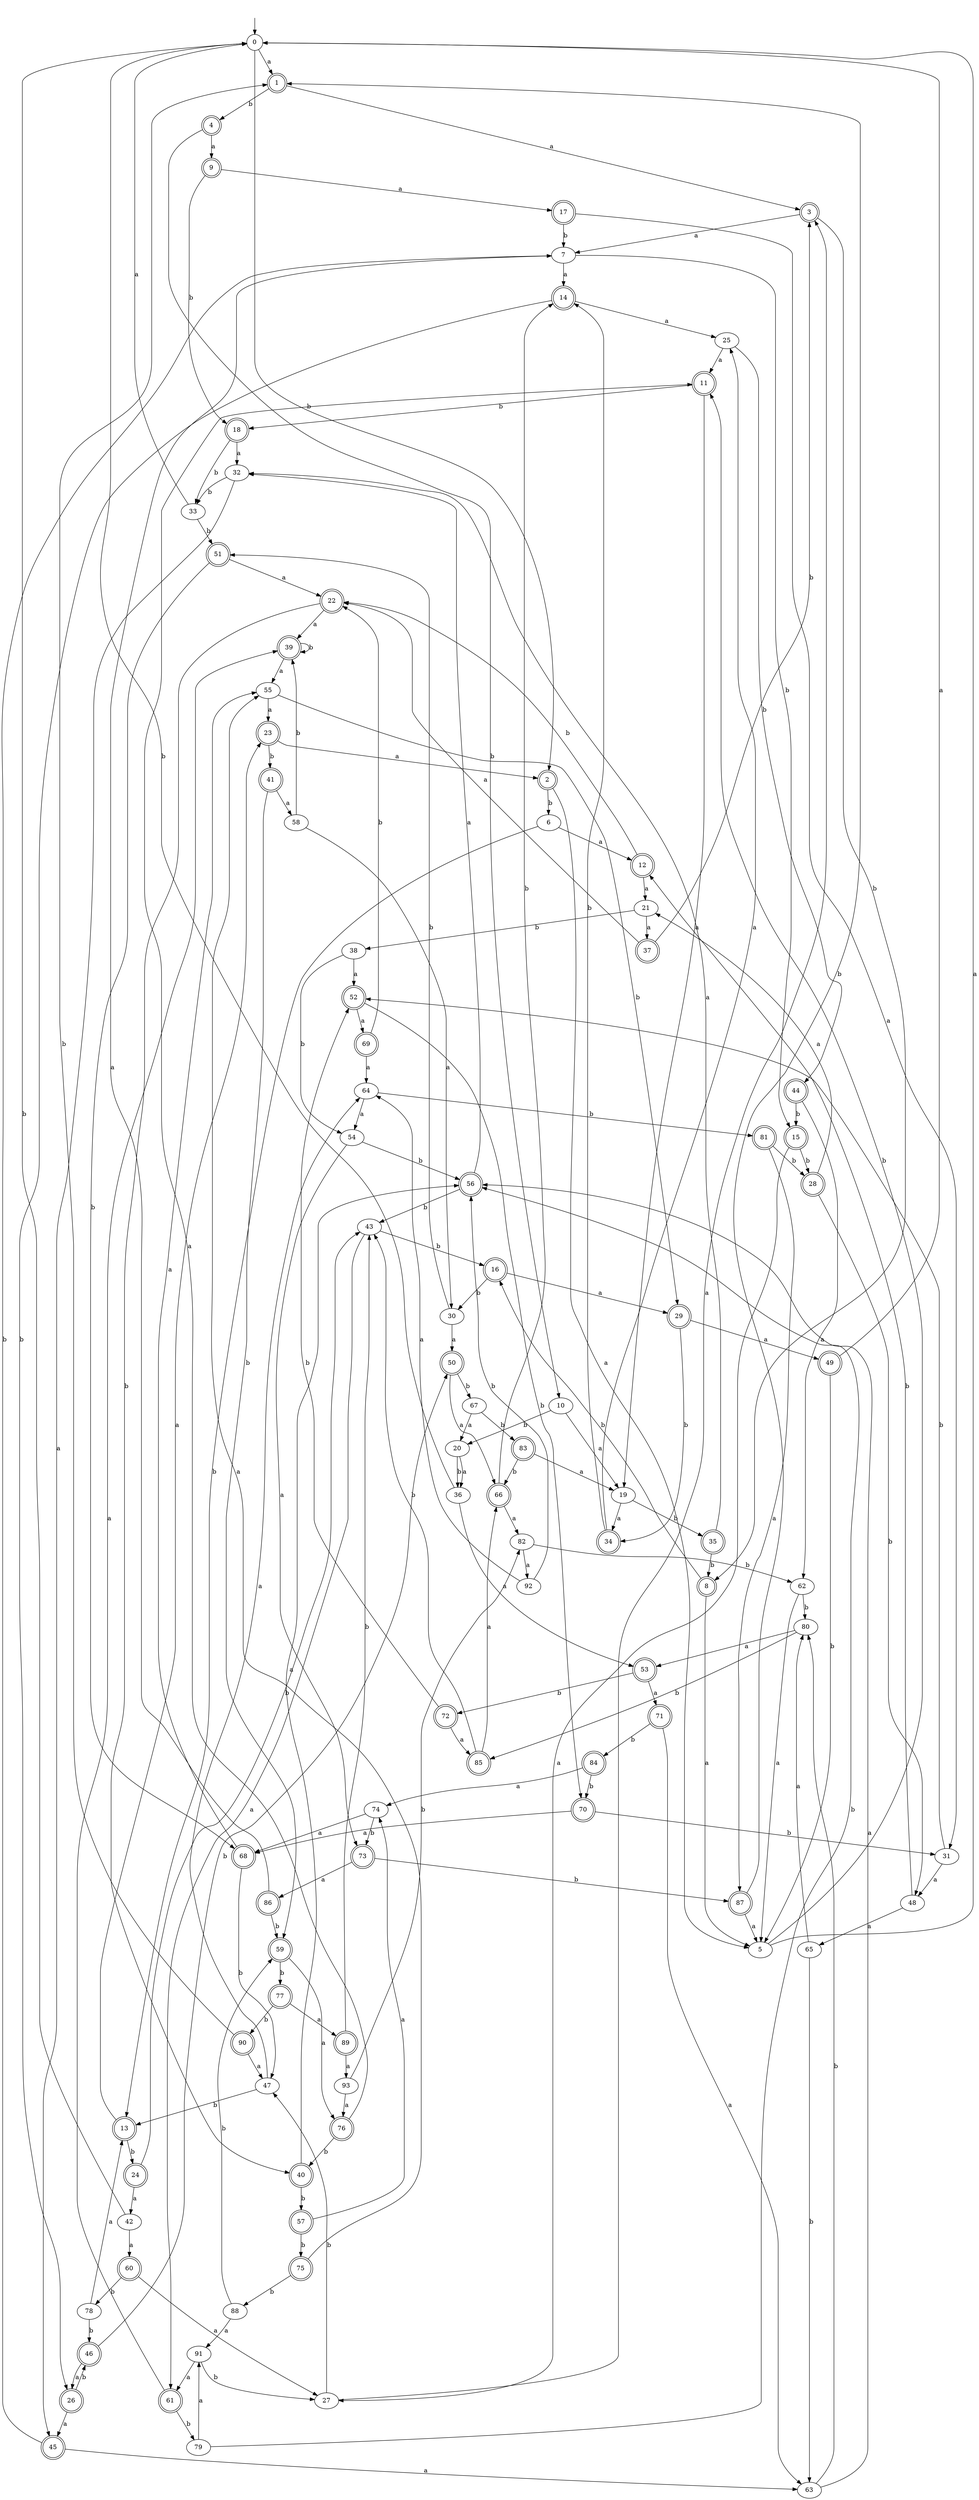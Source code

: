 digraph RandomDFA {
  __start0 [label="", shape=none];
  __start0 -> 0 [label=""];
  0 [shape=circle]
  0 -> 1 [label="a"]
  0 -> 2 [label="b"]
  1 [shape=doublecircle]
  1 -> 3 [label="a"]
  1 -> 4 [label="b"]
  2 [shape=doublecircle]
  2 -> 5 [label="a"]
  2 -> 6 [label="b"]
  3 [shape=doublecircle]
  3 -> 7 [label="a"]
  3 -> 8 [label="b"]
  4 [shape=doublecircle]
  4 -> 9 [label="a"]
  4 -> 10 [label="b"]
  5
  5 -> 0 [label="a"]
  5 -> 11 [label="b"]
  6
  6 -> 12 [label="a"]
  6 -> 13 [label="b"]
  7
  7 -> 14 [label="a"]
  7 -> 15 [label="b"]
  8 [shape=doublecircle]
  8 -> 5 [label="a"]
  8 -> 16 [label="b"]
  9 [shape=doublecircle]
  9 -> 17 [label="a"]
  9 -> 18 [label="b"]
  10
  10 -> 19 [label="a"]
  10 -> 20 [label="b"]
  11 [shape=doublecircle]
  11 -> 19 [label="a"]
  11 -> 18 [label="b"]
  12 [shape=doublecircle]
  12 -> 21 [label="a"]
  12 -> 22 [label="b"]
  13 [shape=doublecircle]
  13 -> 23 [label="a"]
  13 -> 24 [label="b"]
  14 [shape=doublecircle]
  14 -> 25 [label="a"]
  14 -> 26 [label="b"]
  15 [shape=doublecircle]
  15 -> 27 [label="a"]
  15 -> 28 [label="b"]
  16 [shape=doublecircle]
  16 -> 29 [label="a"]
  16 -> 30 [label="b"]
  17 [shape=doublecircle]
  17 -> 31 [label="a"]
  17 -> 7 [label="b"]
  18 [shape=doublecircle]
  18 -> 32 [label="a"]
  18 -> 33 [label="b"]
  19
  19 -> 34 [label="a"]
  19 -> 35 [label="b"]
  20
  20 -> 36 [label="a"]
  20 -> 36 [label="b"]
  21
  21 -> 37 [label="a"]
  21 -> 38 [label="b"]
  22 [shape=doublecircle]
  22 -> 39 [label="a"]
  22 -> 40 [label="b"]
  23 [shape=doublecircle]
  23 -> 2 [label="a"]
  23 -> 41 [label="b"]
  24 [shape=doublecircle]
  24 -> 42 [label="a"]
  24 -> 43 [label="b"]
  25
  25 -> 11 [label="a"]
  25 -> 44 [label="b"]
  26 [shape=doublecircle]
  26 -> 45 [label="a"]
  26 -> 46 [label="b"]
  27
  27 -> 3 [label="a"]
  27 -> 47 [label="b"]
  28 [shape=doublecircle]
  28 -> 21 [label="a"]
  28 -> 48 [label="b"]
  29 [shape=doublecircle]
  29 -> 49 [label="a"]
  29 -> 34 [label="b"]
  30
  30 -> 50 [label="a"]
  30 -> 51 [label="b"]
  31
  31 -> 48 [label="a"]
  31 -> 52 [label="b"]
  32
  32 -> 45 [label="a"]
  32 -> 33 [label="b"]
  33
  33 -> 0 [label="a"]
  33 -> 51 [label="b"]
  34 [shape=doublecircle]
  34 -> 25 [label="a"]
  34 -> 14 [label="b"]
  35 [shape=doublecircle]
  35 -> 32 [label="a"]
  35 -> 8 [label="b"]
  36
  36 -> 53 [label="a"]
  36 -> 0 [label="b"]
  37 [shape=doublecircle]
  37 -> 22 [label="a"]
  37 -> 3 [label="b"]
  38
  38 -> 52 [label="a"]
  38 -> 54 [label="b"]
  39 [shape=doublecircle]
  39 -> 55 [label="a"]
  39 -> 39 [label="b"]
  40 [shape=doublecircle]
  40 -> 56 [label="a"]
  40 -> 57 [label="b"]
  41 [shape=doublecircle]
  41 -> 58 [label="a"]
  41 -> 59 [label="b"]
  42
  42 -> 60 [label="a"]
  42 -> 0 [label="b"]
  43
  43 -> 61 [label="a"]
  43 -> 16 [label="b"]
  44 [shape=doublecircle]
  44 -> 62 [label="a"]
  44 -> 15 [label="b"]
  45 [shape=doublecircle]
  45 -> 63 [label="a"]
  45 -> 7 [label="b"]
  46 [shape=doublecircle]
  46 -> 26 [label="a"]
  46 -> 50 [label="b"]
  47
  47 -> 64 [label="a"]
  47 -> 13 [label="b"]
  48
  48 -> 65 [label="a"]
  48 -> 12 [label="b"]
  49 [shape=doublecircle]
  49 -> 0 [label="a"]
  49 -> 5 [label="b"]
  50 [shape=doublecircle]
  50 -> 66 [label="a"]
  50 -> 67 [label="b"]
  51 [shape=doublecircle]
  51 -> 22 [label="a"]
  51 -> 68 [label="b"]
  52 [shape=doublecircle]
  52 -> 69 [label="a"]
  52 -> 70 [label="b"]
  53 [shape=doublecircle]
  53 -> 71 [label="a"]
  53 -> 72 [label="b"]
  54
  54 -> 73 [label="a"]
  54 -> 56 [label="b"]
  55
  55 -> 23 [label="a"]
  55 -> 29 [label="b"]
  56 [shape=doublecircle]
  56 -> 32 [label="a"]
  56 -> 43 [label="b"]
  57 [shape=doublecircle]
  57 -> 74 [label="a"]
  57 -> 75 [label="b"]
  58
  58 -> 30 [label="a"]
  58 -> 39 [label="b"]
  59 [shape=doublecircle]
  59 -> 76 [label="a"]
  59 -> 77 [label="b"]
  60 [shape=doublecircle]
  60 -> 27 [label="a"]
  60 -> 78 [label="b"]
  61 [shape=doublecircle]
  61 -> 39 [label="a"]
  61 -> 79 [label="b"]
  62
  62 -> 5 [label="a"]
  62 -> 80 [label="b"]
  63
  63 -> 56 [label="a"]
  63 -> 80 [label="b"]
  64
  64 -> 54 [label="a"]
  64 -> 81 [label="b"]
  65
  65 -> 80 [label="a"]
  65 -> 63 [label="b"]
  66 [shape=doublecircle]
  66 -> 82 [label="a"]
  66 -> 14 [label="b"]
  67
  67 -> 20 [label="a"]
  67 -> 83 [label="b"]
  68 [shape=doublecircle]
  68 -> 55 [label="a"]
  68 -> 47 [label="b"]
  69 [shape=doublecircle]
  69 -> 64 [label="a"]
  69 -> 22 [label="b"]
  70 [shape=doublecircle]
  70 -> 68 [label="a"]
  70 -> 31 [label="b"]
  71 [shape=doublecircle]
  71 -> 63 [label="a"]
  71 -> 84 [label="b"]
  72 [shape=doublecircle]
  72 -> 85 [label="a"]
  72 -> 52 [label="b"]
  73 [shape=doublecircle]
  73 -> 86 [label="a"]
  73 -> 87 [label="b"]
  74
  74 -> 68 [label="a"]
  74 -> 73 [label="b"]
  75 [shape=doublecircle]
  75 -> 55 [label="a"]
  75 -> 88 [label="b"]
  76 [shape=doublecircle]
  76 -> 11 [label="a"]
  76 -> 40 [label="b"]
  77 [shape=doublecircle]
  77 -> 89 [label="a"]
  77 -> 90 [label="b"]
  78
  78 -> 13 [label="a"]
  78 -> 46 [label="b"]
  79
  79 -> 91 [label="a"]
  79 -> 56 [label="b"]
  80
  80 -> 53 [label="a"]
  80 -> 85 [label="b"]
  81 [shape=doublecircle]
  81 -> 87 [label="a"]
  81 -> 28 [label="b"]
  82
  82 -> 92 [label="a"]
  82 -> 62 [label="b"]
  83 [shape=doublecircle]
  83 -> 19 [label="a"]
  83 -> 66 [label="b"]
  84 [shape=doublecircle]
  84 -> 74 [label="a"]
  84 -> 70 [label="b"]
  85 [shape=doublecircle]
  85 -> 66 [label="a"]
  85 -> 43 [label="b"]
  86 [shape=doublecircle]
  86 -> 7 [label="a"]
  86 -> 59 [label="b"]
  87 [shape=doublecircle]
  87 -> 5 [label="a"]
  87 -> 1 [label="b"]
  88
  88 -> 91 [label="a"]
  88 -> 59 [label="b"]
  89 [shape=doublecircle]
  89 -> 93 [label="a"]
  89 -> 43 [label="b"]
  90 [shape=doublecircle]
  90 -> 47 [label="a"]
  90 -> 1 [label="b"]
  91
  91 -> 61 [label="a"]
  91 -> 27 [label="b"]
  92
  92 -> 64 [label="a"]
  92 -> 56 [label="b"]
  93
  93 -> 76 [label="a"]
  93 -> 82 [label="b"]
}
